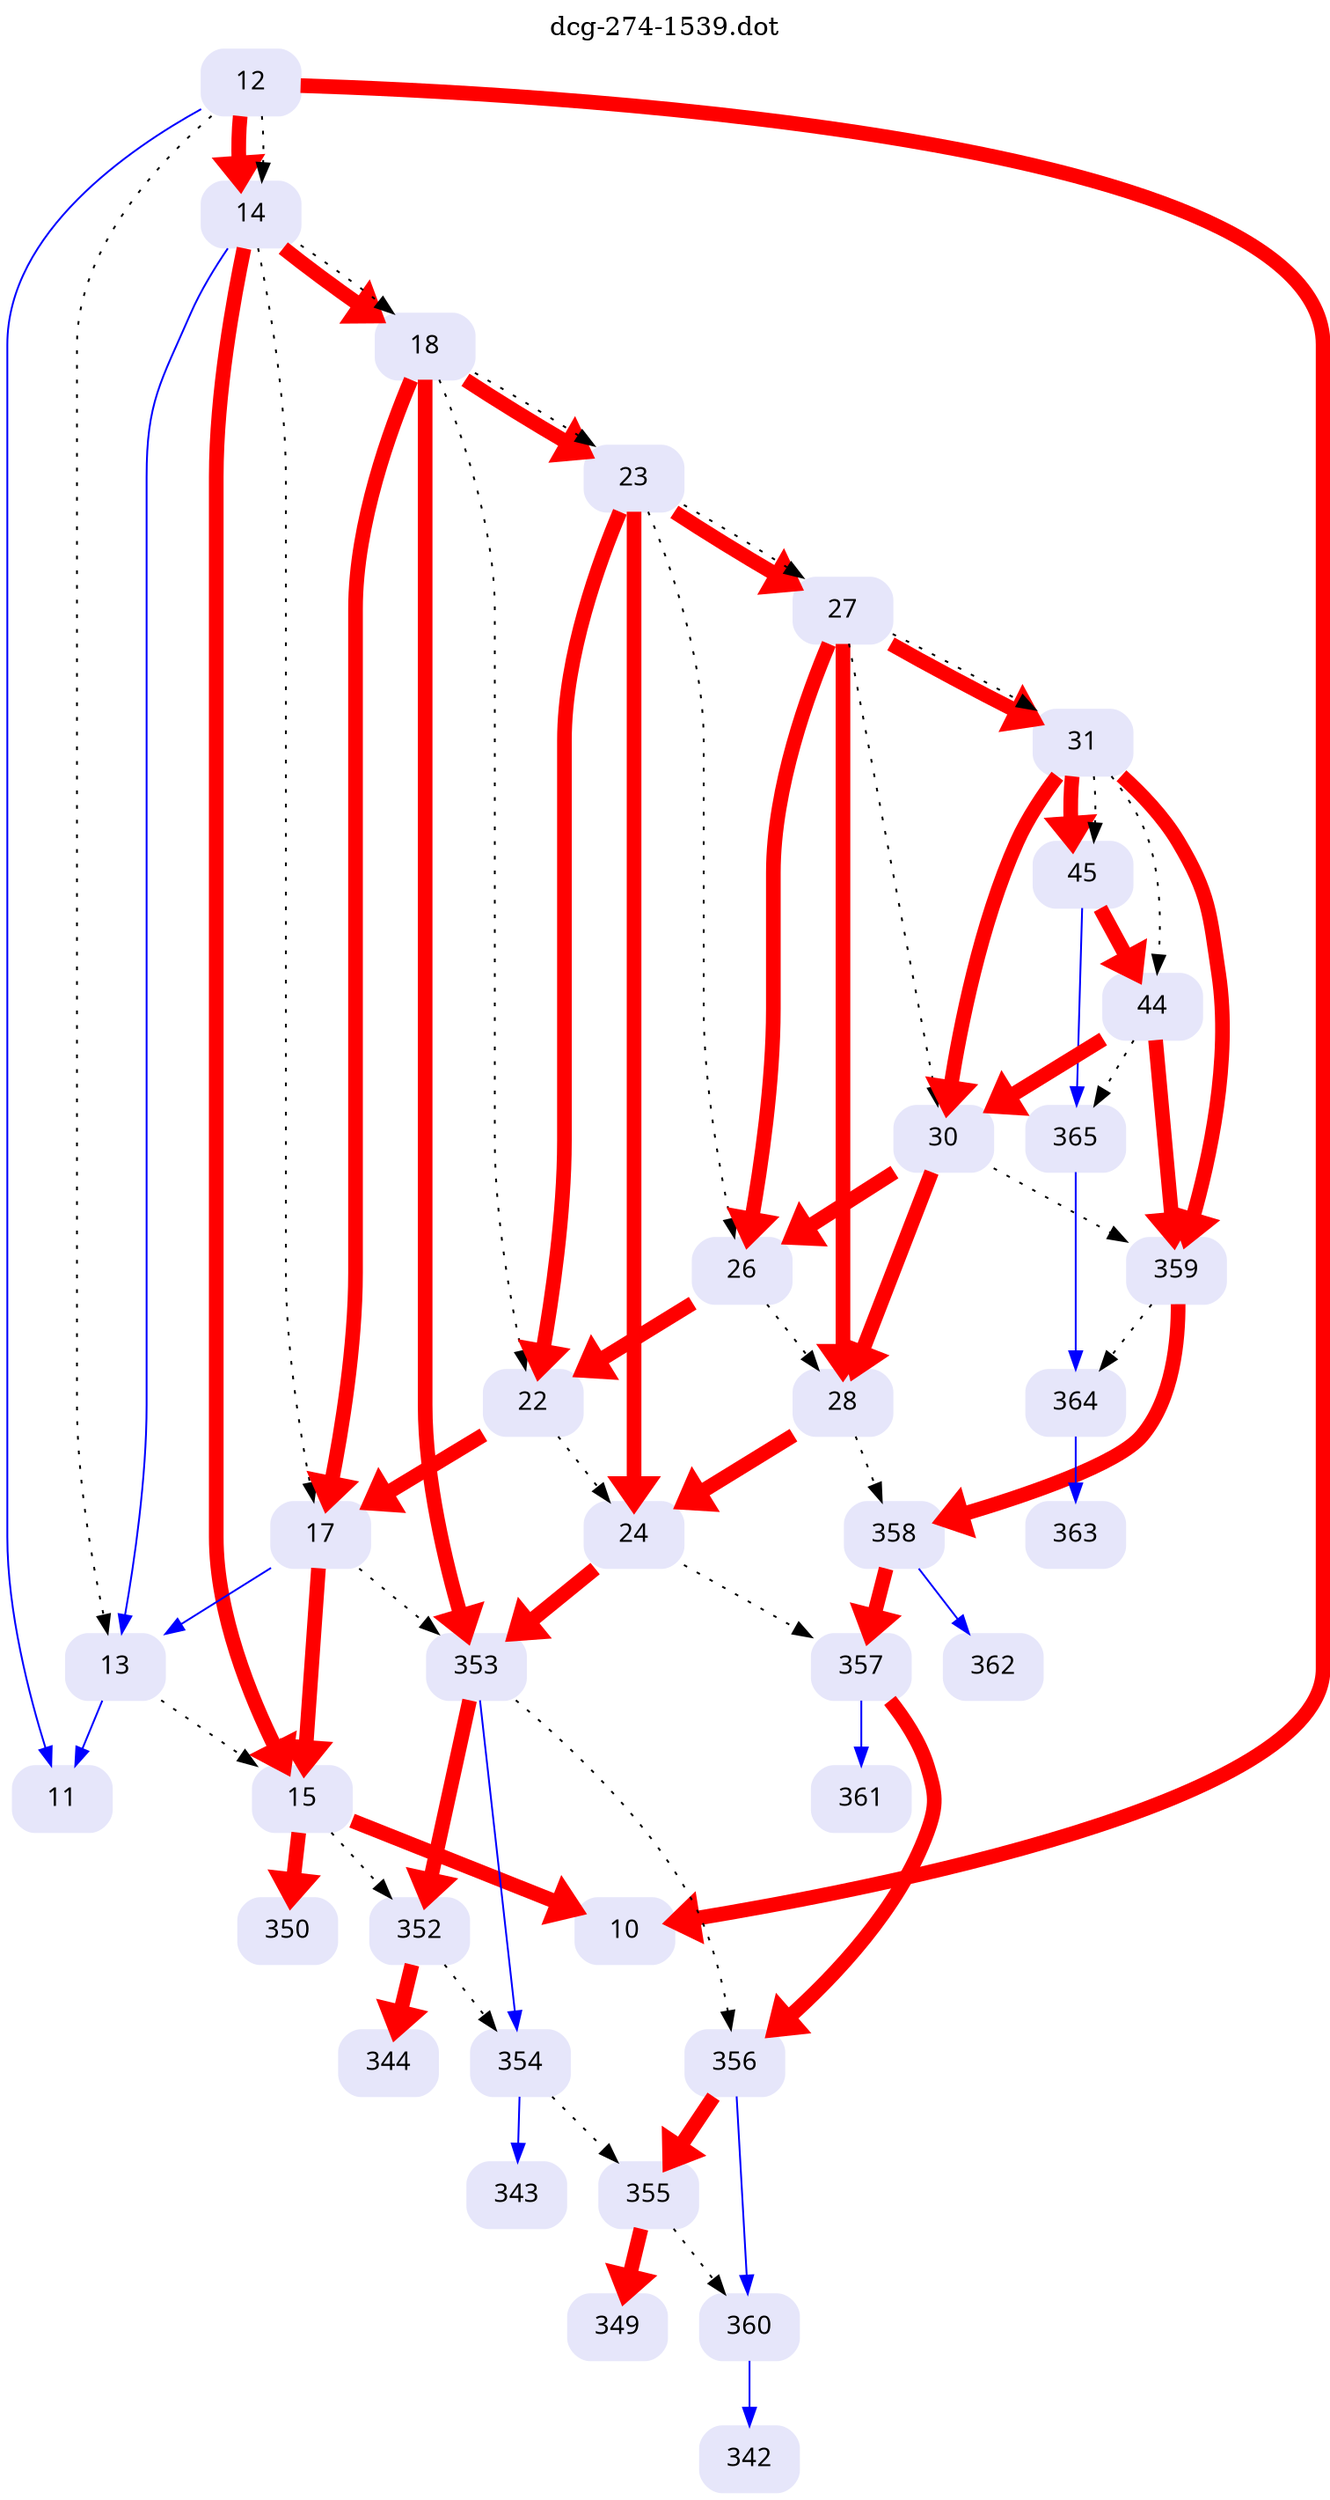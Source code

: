 digraph dcg_274 {
  labelloc="t";
  label="dcg-274-1539.dot";
  node [fontname="sans-serif"];
  node [shape=box style="rounded,filled"];
  n12 [label="12" color=lavender];
  n12 -> n11 [color=blue penwidth=1];
  n12 -> n10 [color=red penwidth=8];
  n12 -> n14 [color=red penwidth=8];
  n12 -> n13 [style=dotted,label=""];
  n12 -> n14 [style=dotted,label=""];
  n14 [label="14" color=lavender];
  n14 -> n13 [color=blue penwidth=1];
  n14 -> n15 [color=red penwidth=8];
  n14 -> n18 [color=red penwidth=8];
  n14 -> n17 [style=dotted,label=""];
  n14 -> n18 [style=dotted,label=""];
  n18 [label="18" color=lavender];
  n18 -> n17 [color=red penwidth=8];
  n18 -> n353 [color=red penwidth=8];
  n18 -> n23 [color=red penwidth=8];
  n18 -> n22 [style=dotted,label=""];
  n18 -> n23 [style=dotted,label=""];
  n23 [label="23" color=lavender];
  n23 -> n22 [color=red penwidth=8];
  n23 -> n24 [color=red penwidth=8];
  n23 -> n27 [color=red penwidth=8];
  n23 -> n26 [style=dotted,label=""];
  n23 -> n27 [style=dotted,label=""];
  n27 [label="27" color=lavender];
  n27 -> n26 [color=red penwidth=8];
  n27 -> n28 [color=red penwidth=8];
  n27 -> n31 [color=red penwidth=8];
  n27 -> n30 [style=dotted,label=""];
  n27 -> n31 [style=dotted,label=""];
  n31 [label="31" color=lavender];
  n31 -> n30 [color=red penwidth=8];
  n31 -> n359 [color=red penwidth=8];
  n31 -> n45 [color=red penwidth=8];
  n31 -> n44 [style=dotted,label=""];
  n31 -> n45 [style=dotted,label=""];
  n45 [label="45" color=lavender];
  n45 -> n44 [color=red penwidth=8];
  n45 -> n365 [color=blue penwidth=1];
  n365 [label="365" color=lavender];
  n365 -> n364 [color=blue penwidth=1];
  n364 [label="364" color=lavender];
  n364 -> n363 [color=blue penwidth=1];
  n363 [label="363" color=lavender];
  n44 [label="44" color=lavender];
  n44 -> n30 [color=red penwidth=8];
  n44 -> n359 [color=red penwidth=8];
  n44 -> n365 [style=dotted,label=""];
  n359 [label="359" color=lavender];
  n359 -> n358 [color=red penwidth=8];
  n359 -> n364 [style=dotted,label=""];
  n358 [label="358" color=lavender];
  n358 -> n357 [color=red penwidth=8];
  n358 -> n362 [color=blue penwidth=1];
  n362 [label="362" color=lavender];
  n357 [label="357" color=lavender];
  n357 -> n356 [color=red penwidth=8];
  n357 -> n361 [color=blue penwidth=1];
  n361 [label="361" color=lavender];
  n356 [label="356" color=lavender];
  n356 -> n355 [color=red penwidth=8];
  n356 -> n360 [color=blue penwidth=1];
  n360 [label="360" color=lavender];
  n360 -> n342 [color=blue penwidth=1];
  n342 [label="342" color=lavender];
  n355 [label="355" color=lavender];
  n355 -> n349 [color=red penwidth=8];
  n355 -> n360 [style=dotted,label=""];
  n349 [label="349" color=lavender];
  n30 [label="30" color=lavender];
  n30 -> n26 [color=red penwidth=8];
  n30 -> n28 [color=red penwidth=8];
  n30 -> n359 [style=dotted,label=""];
  n28 [label="28" color=lavender];
  n28 -> n24 [color=red penwidth=8];
  n28 -> n358 [style=dotted,label=""];
  n24 [label="24" color=lavender];
  n24 -> n353 [color=red penwidth=8];
  n24 -> n357 [style=dotted,label=""];
  n353 [label="353" color=lavender];
  n353 -> n352 [color=red penwidth=8];
  n353 -> n354 [color=blue penwidth=1];
  n353 -> n356 [style=dotted,label=""];
  n354 [label="354" color=lavender];
  n354 -> n343 [color=blue penwidth=1];
  n354 -> n355 [style=dotted,label=""];
  n343 [label="343" color=lavender];
  n352 [label="352" color=lavender];
  n352 -> n344 [color=red penwidth=8];
  n352 -> n354 [style=dotted,label=""];
  n344 [label="344" color=lavender];
  n26 [label="26" color=lavender];
  n26 -> n22 [color=red penwidth=8];
  n26 -> n28 [style=dotted,label=""];
  n22 [label="22" color=lavender];
  n22 -> n17 [color=red penwidth=8];
  n22 -> n24 [style=dotted,label=""];
  n17 [label="17" color=lavender];
  n17 -> n13 [color=blue penwidth=1];
  n17 -> n15 [color=red penwidth=8];
  n17 -> n353 [style=dotted,label=""];
  n15 [label="15" color=lavender];
  n15 -> n10 [color=red penwidth=8];
  n15 -> n350 [color=red penwidth=8];
  n15 -> n352 [style=dotted,label=""];
  n350 [label="350" color=lavender];
  n10 [label="10" color=lavender];
  n13 [label="13" color=lavender];
  n13 -> n11 [color=blue penwidth=1];
  n13 -> n15 [style=dotted,label=""];
  n11 [label="11" color=lavender];
}
